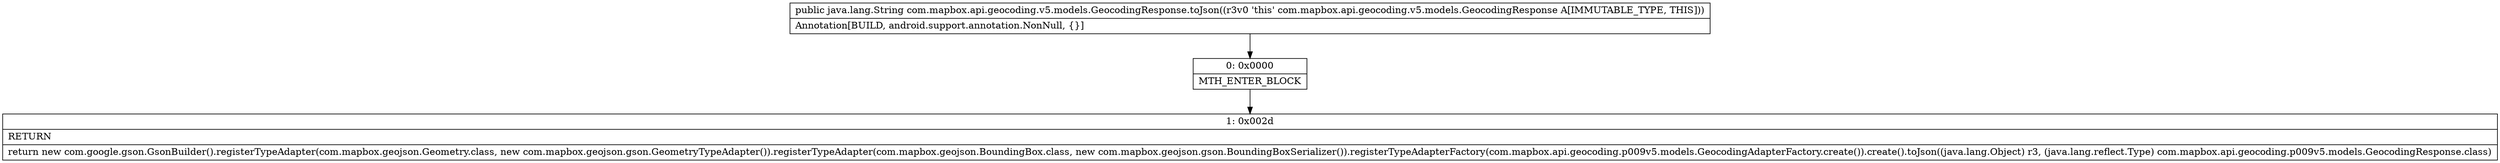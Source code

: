 digraph "CFG forcom.mapbox.api.geocoding.v5.models.GeocodingResponse.toJson()Ljava\/lang\/String;" {
Node_0 [shape=record,label="{0\:\ 0x0000|MTH_ENTER_BLOCK\l}"];
Node_1 [shape=record,label="{1\:\ 0x002d|RETURN\l|return new com.google.gson.GsonBuilder().registerTypeAdapter(com.mapbox.geojson.Geometry.class, new com.mapbox.geojson.gson.GeometryTypeAdapter()).registerTypeAdapter(com.mapbox.geojson.BoundingBox.class, new com.mapbox.geojson.gson.BoundingBoxSerializer()).registerTypeAdapterFactory(com.mapbox.api.geocoding.p009v5.models.GeocodingAdapterFactory.create()).create().toJson((java.lang.Object) r3, (java.lang.reflect.Type) com.mapbox.api.geocoding.p009v5.models.GeocodingResponse.class)\l}"];
MethodNode[shape=record,label="{public java.lang.String com.mapbox.api.geocoding.v5.models.GeocodingResponse.toJson((r3v0 'this' com.mapbox.api.geocoding.v5.models.GeocodingResponse A[IMMUTABLE_TYPE, THIS]))  | Annotation[BUILD, android.support.annotation.NonNull, \{\}]\l}"];
MethodNode -> Node_0;
Node_0 -> Node_1;
}

